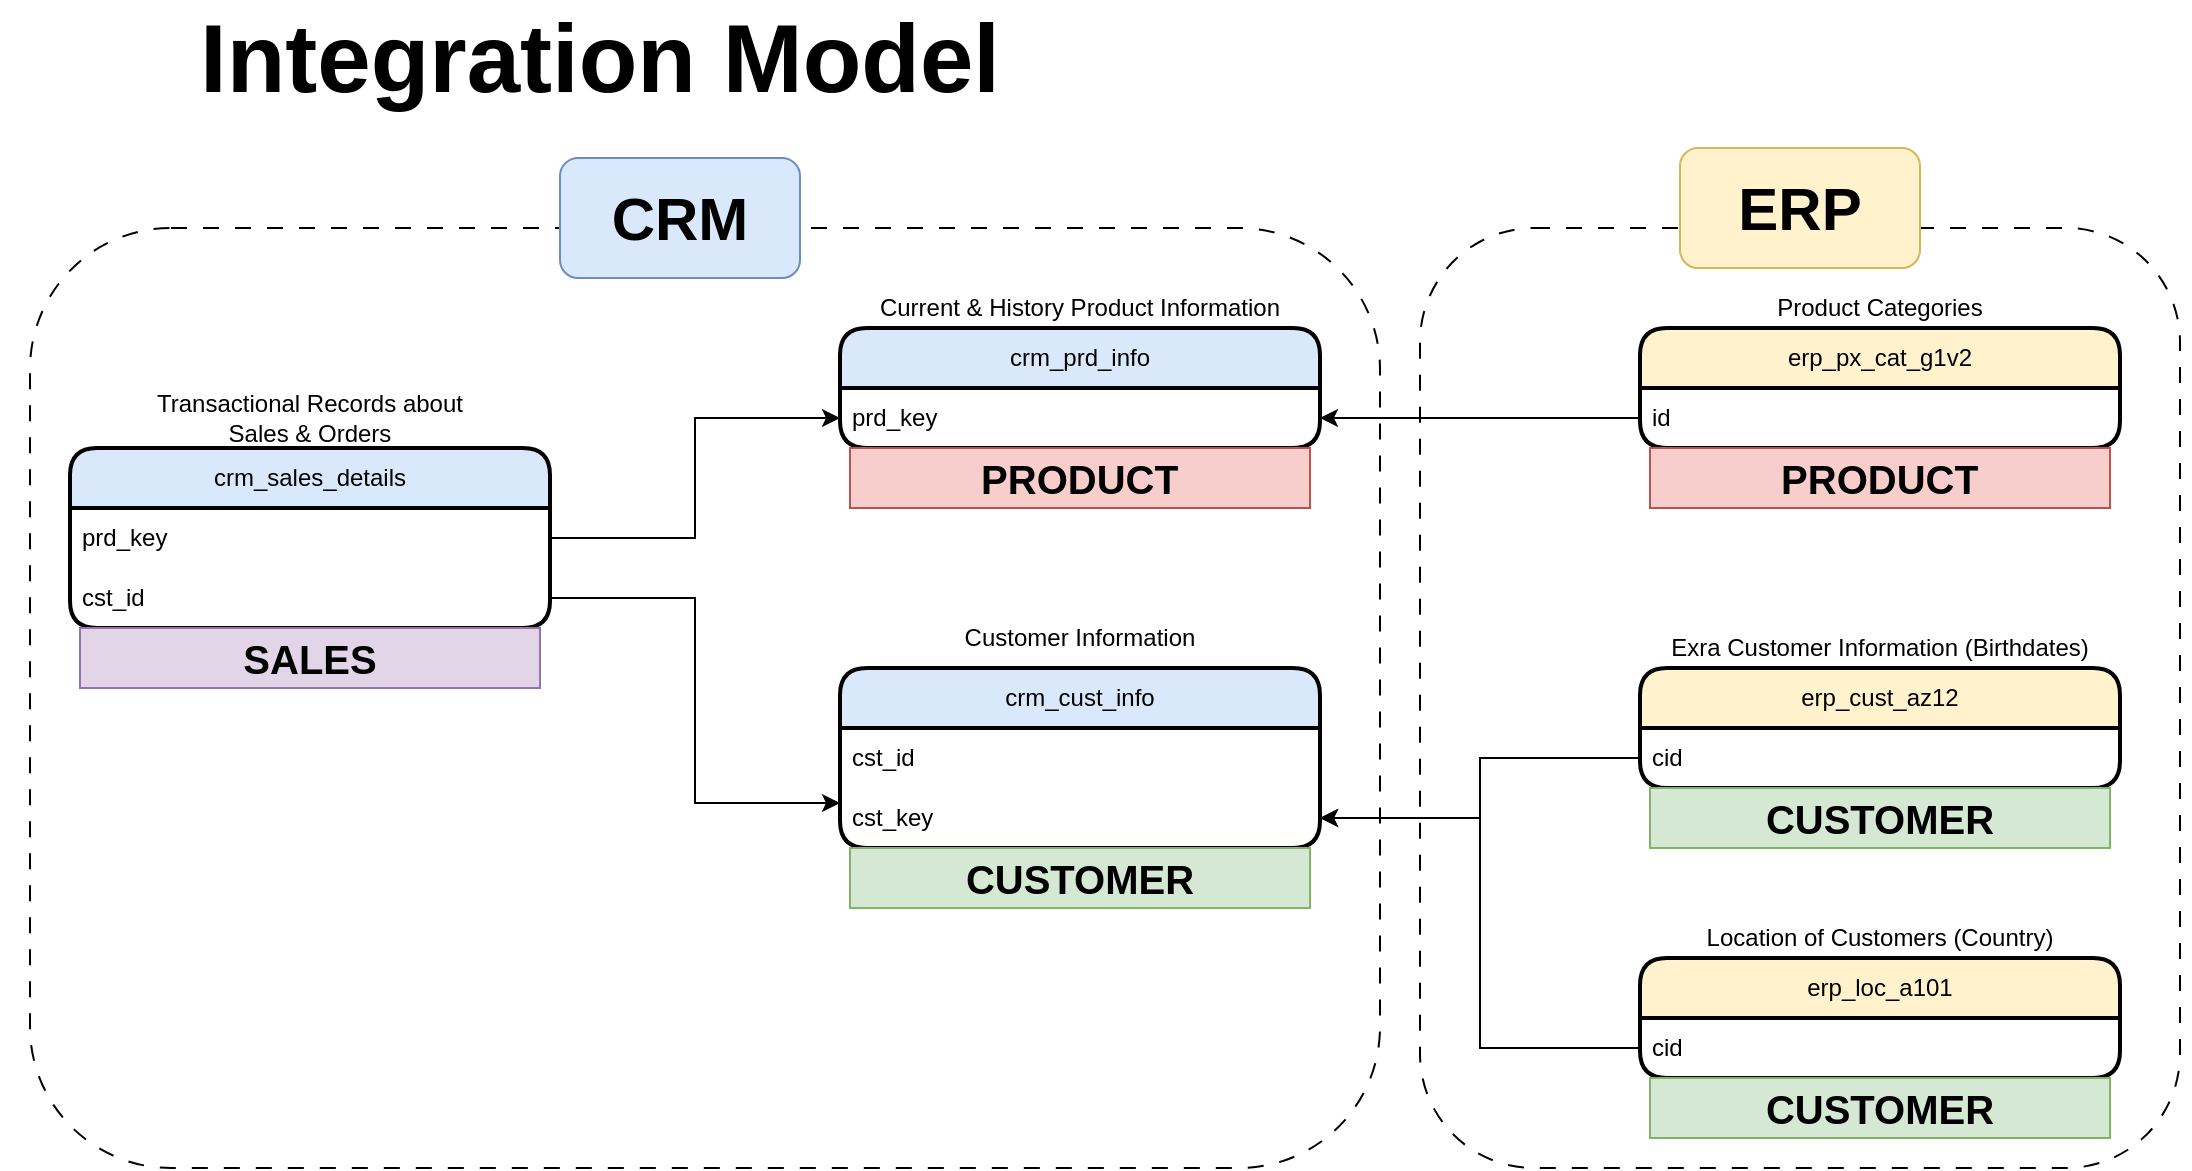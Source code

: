 <mxfile version="26.0.9">
  <diagram name="Page-1" id="r25ETAy6dcBBdOBsteu-">
    <mxGraphModel dx="2251" dy="1963" grid="1" gridSize="10" guides="1" tooltips="1" connect="1" arrows="1" fold="1" page="1" pageScale="1" pageWidth="850" pageHeight="1100" math="0" shadow="0">
      <root>
        <mxCell id="0" />
        <mxCell id="1" parent="0" />
        <mxCell id="JGorp6rQjVPcCGacSpVz-31" value="" style="rounded=1;whiteSpace=wrap;html=1;fillColor=none;dashed=1;dashPattern=8 8;" vertex="1" parent="1">
          <mxGeometry x="-165" y="70" width="675" height="470" as="geometry" />
        </mxCell>
        <mxCell id="JGorp6rQjVPcCGacSpVz-32" value="" style="rounded=1;whiteSpace=wrap;html=1;fillColor=none;dashed=1;dashPattern=8 8;" vertex="1" parent="1">
          <mxGeometry x="530" y="70" width="380" height="470" as="geometry" />
        </mxCell>
        <mxCell id="JGorp6rQjVPcCGacSpVz-1" value="&lt;font style=&quot;font-size: 48px;&quot;&gt;&lt;b&gt;Integration Model&lt;/b&gt;&lt;/font&gt;" style="text;html=1;align=center;verticalAlign=middle;whiteSpace=wrap;rounded=0;" vertex="1" parent="1">
          <mxGeometry x="-110" y="-30" width="460" height="30" as="geometry" />
        </mxCell>
        <mxCell id="JGorp6rQjVPcCGacSpVz-3" value="crm_cust_info" style="swimlane;fontStyle=0;childLayout=stackLayout;horizontal=1;startSize=30;horizontalStack=0;resizeParent=1;resizeParentMax=0;resizeLast=0;collapsible=1;marginBottom=0;whiteSpace=wrap;html=1;strokeWidth=2;fillColor=#dae8fc;strokeColor=light-dark(#000000, #5c79a3);rounded=1;" vertex="1" parent="1">
          <mxGeometry x="240" y="290" width="240" height="90" as="geometry" />
        </mxCell>
        <mxCell id="JGorp6rQjVPcCGacSpVz-4" value="cst_id" style="text;strokeColor=none;fillColor=none;align=left;verticalAlign=middle;spacingLeft=4;spacingRight=4;overflow=hidden;points=[[0,0.5],[1,0.5]];portConstraint=eastwest;rotatable=0;whiteSpace=wrap;html=1;" vertex="1" parent="JGorp6rQjVPcCGacSpVz-3">
          <mxGeometry y="30" width="240" height="30" as="geometry" />
        </mxCell>
        <mxCell id="JGorp6rQjVPcCGacSpVz-35" value="cst_key" style="text;strokeColor=none;fillColor=none;align=left;verticalAlign=middle;spacingLeft=4;spacingRight=4;overflow=hidden;points=[[0,0.5],[1,0.5]];portConstraint=eastwest;rotatable=0;whiteSpace=wrap;html=1;" vertex="1" parent="JGorp6rQjVPcCGacSpVz-3">
          <mxGeometry y="60" width="240" height="30" as="geometry" />
        </mxCell>
        <mxCell id="JGorp6rQjVPcCGacSpVz-8" value="Customer Information" style="text;html=1;align=center;verticalAlign=middle;whiteSpace=wrap;rounded=0;" vertex="1" parent="1">
          <mxGeometry x="300" y="260" width="120" height="30" as="geometry" />
        </mxCell>
        <mxCell id="JGorp6rQjVPcCGacSpVz-9" value="crm_prd_info" style="swimlane;fontStyle=0;childLayout=stackLayout;horizontal=1;startSize=30;horizontalStack=0;resizeParent=1;resizeParentMax=0;resizeLast=0;collapsible=1;marginBottom=0;whiteSpace=wrap;html=1;strokeWidth=2;fillColor=#dae8fc;strokeColor=light-dark(#000000, #5c79a3);rounded=1;" vertex="1" parent="1">
          <mxGeometry x="240" y="120" width="240" height="60" as="geometry" />
        </mxCell>
        <mxCell id="JGorp6rQjVPcCGacSpVz-10" value="prd_key" style="text;strokeColor=none;fillColor=none;align=left;verticalAlign=middle;spacingLeft=4;spacingRight=4;overflow=hidden;points=[[0,0.5],[1,0.5]];portConstraint=eastwest;rotatable=0;whiteSpace=wrap;html=1;" vertex="1" parent="JGorp6rQjVPcCGacSpVz-9">
          <mxGeometry y="30" width="240" height="30" as="geometry" />
        </mxCell>
        <mxCell id="JGorp6rQjVPcCGacSpVz-11" value="Current &amp;amp; History Product Information" style="text;html=1;align=center;verticalAlign=middle;whiteSpace=wrap;rounded=0;" vertex="1" parent="1">
          <mxGeometry x="205" y="95" width="310" height="30" as="geometry" />
        </mxCell>
        <mxCell id="JGorp6rQjVPcCGacSpVz-12" value="crm_sales_details" style="swimlane;fontStyle=0;childLayout=stackLayout;horizontal=1;startSize=30;horizontalStack=0;resizeParent=1;resizeParentMax=0;resizeLast=0;collapsible=1;marginBottom=0;whiteSpace=wrap;html=1;strokeWidth=2;fillColor=#dae8fc;strokeColor=light-dark(#000000, #5c79a3);rounded=1;" vertex="1" parent="1">
          <mxGeometry x="-145" y="180" width="240" height="90" as="geometry" />
        </mxCell>
        <mxCell id="JGorp6rQjVPcCGacSpVz-13" value="prd_key" style="text;strokeColor=none;fillColor=none;align=left;verticalAlign=middle;spacingLeft=4;spacingRight=4;overflow=hidden;points=[[0,0.5],[1,0.5]];portConstraint=eastwest;rotatable=0;whiteSpace=wrap;html=1;" vertex="1" parent="JGorp6rQjVPcCGacSpVz-12">
          <mxGeometry y="30" width="240" height="30" as="geometry" />
        </mxCell>
        <mxCell id="JGorp6rQjVPcCGacSpVz-15" value="cst_id" style="text;strokeColor=none;fillColor=none;align=left;verticalAlign=middle;spacingLeft=4;spacingRight=4;overflow=hidden;points=[[0,0.5],[1,0.5]];portConstraint=eastwest;rotatable=0;whiteSpace=wrap;html=1;" vertex="1" parent="JGorp6rQjVPcCGacSpVz-12">
          <mxGeometry y="60" width="240" height="30" as="geometry" />
        </mxCell>
        <mxCell id="JGorp6rQjVPcCGacSpVz-14" value="Transactional Records about&lt;div&gt;Sales &amp;amp; Orders&lt;/div&gt;" style="text;html=1;align=center;verticalAlign=middle;whiteSpace=wrap;rounded=0;" vertex="1" parent="1">
          <mxGeometry x="-180" y="150" width="310" height="30" as="geometry" />
        </mxCell>
        <mxCell id="JGorp6rQjVPcCGacSpVz-16" style="edgeStyle=orthogonalEdgeStyle;rounded=0;orthogonalLoop=1;jettySize=auto;html=1;entryX=0;entryY=0.75;entryDx=0;entryDy=0;" edge="1" parent="1" source="JGorp6rQjVPcCGacSpVz-15" target="JGorp6rQjVPcCGacSpVz-3">
          <mxGeometry relative="1" as="geometry" />
        </mxCell>
        <mxCell id="JGorp6rQjVPcCGacSpVz-18" style="edgeStyle=orthogonalEdgeStyle;rounded=0;orthogonalLoop=1;jettySize=auto;html=1;entryX=0;entryY=0.5;entryDx=0;entryDy=0;" edge="1" parent="1" source="JGorp6rQjVPcCGacSpVz-13" target="JGorp6rQjVPcCGacSpVz-10">
          <mxGeometry relative="1" as="geometry" />
        </mxCell>
        <mxCell id="JGorp6rQjVPcCGacSpVz-19" value="erp_cust_az12" style="swimlane;fontStyle=0;childLayout=stackLayout;horizontal=1;startSize=30;horizontalStack=0;resizeParent=1;resizeParentMax=0;resizeLast=0;collapsible=1;marginBottom=0;whiteSpace=wrap;html=1;strokeWidth=2;fillColor=#fff2cc;strokeColor=#000000;rounded=1;" vertex="1" parent="1">
          <mxGeometry x="640" y="290" width="240" height="60" as="geometry" />
        </mxCell>
        <mxCell id="JGorp6rQjVPcCGacSpVz-20" value="cid" style="text;strokeColor=none;fillColor=none;align=left;verticalAlign=middle;spacingLeft=4;spacingRight=4;overflow=hidden;points=[[0,0.5],[1,0.5]];portConstraint=eastwest;rotatable=0;whiteSpace=wrap;html=1;" vertex="1" parent="JGorp6rQjVPcCGacSpVz-19">
          <mxGeometry y="30" width="240" height="30" as="geometry" />
        </mxCell>
        <mxCell id="JGorp6rQjVPcCGacSpVz-21" value="Exra Customer Information (Birthdates)" style="text;html=1;align=center;verticalAlign=middle;whiteSpace=wrap;rounded=0;" vertex="1" parent="1">
          <mxGeometry x="605" y="265" width="310" height="30" as="geometry" />
        </mxCell>
        <mxCell id="JGorp6rQjVPcCGacSpVz-23" value="erp_loc_a101" style="swimlane;fontStyle=0;childLayout=stackLayout;horizontal=1;startSize=30;horizontalStack=0;resizeParent=1;resizeParentMax=0;resizeLast=0;collapsible=1;marginBottom=0;whiteSpace=wrap;html=1;strokeWidth=2;fillColor=#fff2cc;strokeColor=#000000;rounded=1;" vertex="1" parent="1">
          <mxGeometry x="640" y="435" width="240" height="60" as="geometry" />
        </mxCell>
        <mxCell id="JGorp6rQjVPcCGacSpVz-24" value="cid" style="text;strokeColor=none;fillColor=none;align=left;verticalAlign=middle;spacingLeft=4;spacingRight=4;overflow=hidden;points=[[0,0.5],[1,0.5]];portConstraint=eastwest;rotatable=0;whiteSpace=wrap;html=1;" vertex="1" parent="JGorp6rQjVPcCGacSpVz-23">
          <mxGeometry y="30" width="240" height="30" as="geometry" />
        </mxCell>
        <mxCell id="JGorp6rQjVPcCGacSpVz-25" value="Location of Customers (Country)" style="text;html=1;align=center;verticalAlign=middle;whiteSpace=wrap;rounded=0;" vertex="1" parent="1">
          <mxGeometry x="605" y="410" width="310" height="30" as="geometry" />
        </mxCell>
        <mxCell id="JGorp6rQjVPcCGacSpVz-27" value="erp_px_cat_g1v2" style="swimlane;fontStyle=0;childLayout=stackLayout;horizontal=1;startSize=30;horizontalStack=0;resizeParent=1;resizeParentMax=0;resizeLast=0;collapsible=1;marginBottom=0;whiteSpace=wrap;html=1;strokeWidth=2;fillColor=#fff2cc;strokeColor=#000000;rounded=1;" vertex="1" parent="1">
          <mxGeometry x="640" y="120" width="240" height="60" as="geometry" />
        </mxCell>
        <mxCell id="JGorp6rQjVPcCGacSpVz-28" value="id" style="text;strokeColor=none;fillColor=none;align=left;verticalAlign=middle;spacingLeft=4;spacingRight=4;overflow=hidden;points=[[0,0.5],[1,0.5]];portConstraint=eastwest;rotatable=0;whiteSpace=wrap;html=1;" vertex="1" parent="JGorp6rQjVPcCGacSpVz-27">
          <mxGeometry y="30" width="240" height="30" as="geometry" />
        </mxCell>
        <mxCell id="JGorp6rQjVPcCGacSpVz-29" value="Product Categories" style="text;html=1;align=center;verticalAlign=middle;whiteSpace=wrap;rounded=0;" vertex="1" parent="1">
          <mxGeometry x="605" y="95" width="310" height="30" as="geometry" />
        </mxCell>
        <mxCell id="JGorp6rQjVPcCGacSpVz-33" value="&lt;font style=&quot;font-size: 30px;&quot;&gt;&lt;b&gt;CRM&lt;/b&gt;&lt;/font&gt;" style="rounded=1;whiteSpace=wrap;html=1;fillColor=#dae8fc;strokeColor=#6c8ebf;" vertex="1" parent="1">
          <mxGeometry x="100" y="35" width="120" height="60" as="geometry" />
        </mxCell>
        <mxCell id="JGorp6rQjVPcCGacSpVz-34" value="&lt;font style=&quot;font-size: 30px;&quot;&gt;&lt;b&gt;ERP&lt;/b&gt;&lt;/font&gt;" style="rounded=1;whiteSpace=wrap;html=1;fillColor=#fff2cc;strokeColor=#d6b656;" vertex="1" parent="1">
          <mxGeometry x="660" y="30" width="120" height="60" as="geometry" />
        </mxCell>
        <mxCell id="JGorp6rQjVPcCGacSpVz-39" style="edgeStyle=orthogonalEdgeStyle;rounded=0;orthogonalLoop=1;jettySize=auto;html=1;entryX=1;entryY=0.5;entryDx=0;entryDy=0;" edge="1" parent="1" source="JGorp6rQjVPcCGacSpVz-28" target="JGorp6rQjVPcCGacSpVz-10">
          <mxGeometry relative="1" as="geometry" />
        </mxCell>
        <mxCell id="JGorp6rQjVPcCGacSpVz-40" style="edgeStyle=orthogonalEdgeStyle;rounded=0;orthogonalLoop=1;jettySize=auto;html=1;entryX=1;entryY=0.5;entryDx=0;entryDy=0;" edge="1" parent="1" source="JGorp6rQjVPcCGacSpVz-20" target="JGorp6rQjVPcCGacSpVz-35">
          <mxGeometry relative="1" as="geometry" />
        </mxCell>
        <mxCell id="JGorp6rQjVPcCGacSpVz-41" style="edgeStyle=orthogonalEdgeStyle;rounded=0;orthogonalLoop=1;jettySize=auto;html=1;entryX=1;entryY=0.5;entryDx=0;entryDy=0;" edge="1" parent="1" source="JGorp6rQjVPcCGacSpVz-24" target="JGorp6rQjVPcCGacSpVz-35">
          <mxGeometry relative="1" as="geometry" />
        </mxCell>
        <mxCell id="JGorp6rQjVPcCGacSpVz-42" value="&lt;span style=&quot;font-size: 20px;&quot;&gt;&lt;b&gt;PRODUCT&lt;/b&gt;&lt;/span&gt;" style="text;html=1;strokeColor=#b85450;fillColor=#f8cecc;align=center;verticalAlign=middle;whiteSpace=wrap;overflow=hidden;" vertex="1" parent="1">
          <mxGeometry x="245" y="180" width="230" height="30" as="geometry" />
        </mxCell>
        <mxCell id="JGorp6rQjVPcCGacSpVz-43" value="&lt;span style=&quot;font-size: 20px;&quot;&gt;&lt;b&gt;PRODUCT&lt;/b&gt;&lt;/span&gt;" style="text;html=1;strokeColor=#b85450;fillColor=#f8cecc;align=center;verticalAlign=middle;whiteSpace=wrap;overflow=hidden;" vertex="1" parent="1">
          <mxGeometry x="645" y="180" width="230" height="30" as="geometry" />
        </mxCell>
        <mxCell id="JGorp6rQjVPcCGacSpVz-44" value="&lt;span style=&quot;font-size: 20px;&quot;&gt;&lt;b&gt;CUSTOMER&lt;/b&gt;&lt;/span&gt;" style="text;html=1;strokeColor=#82b366;fillColor=#d5e8d4;align=center;verticalAlign=middle;whiteSpace=wrap;overflow=hidden;" vertex="1" parent="1">
          <mxGeometry x="245" y="380" width="230" height="30" as="geometry" />
        </mxCell>
        <mxCell id="JGorp6rQjVPcCGacSpVz-45" value="&lt;span style=&quot;font-size: 20px;&quot;&gt;&lt;b&gt;CUSTOMER&lt;/b&gt;&lt;/span&gt;" style="text;html=1;strokeColor=#82b366;fillColor=#d5e8d4;align=center;verticalAlign=middle;whiteSpace=wrap;overflow=hidden;" vertex="1" parent="1">
          <mxGeometry x="645" y="350" width="230" height="30" as="geometry" />
        </mxCell>
        <mxCell id="JGorp6rQjVPcCGacSpVz-46" value="&lt;span style=&quot;font-size: 20px;&quot;&gt;&lt;b&gt;CUSTOMER&lt;/b&gt;&lt;/span&gt;" style="text;html=1;strokeColor=#82b366;fillColor=#d5e8d4;align=center;verticalAlign=middle;whiteSpace=wrap;overflow=hidden;" vertex="1" parent="1">
          <mxGeometry x="645" y="495" width="230" height="30" as="geometry" />
        </mxCell>
        <mxCell id="JGorp6rQjVPcCGacSpVz-47" value="&lt;span style=&quot;font-size: 20px;&quot;&gt;&lt;b&gt;SALES&lt;/b&gt;&lt;/span&gt;" style="text;html=1;strokeColor=#9673a6;fillColor=#e1d5e7;align=center;verticalAlign=middle;whiteSpace=wrap;overflow=hidden;" vertex="1" parent="1">
          <mxGeometry x="-140" y="270" width="230" height="30" as="geometry" />
        </mxCell>
      </root>
    </mxGraphModel>
  </diagram>
</mxfile>
